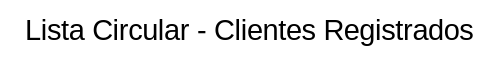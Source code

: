 digraph G {
fontname="Arial"label="Lista Circular - Clientes Registrados"
labelloc = t
rankdir=LR;
node[shape="box" fontname="Arial"];
}